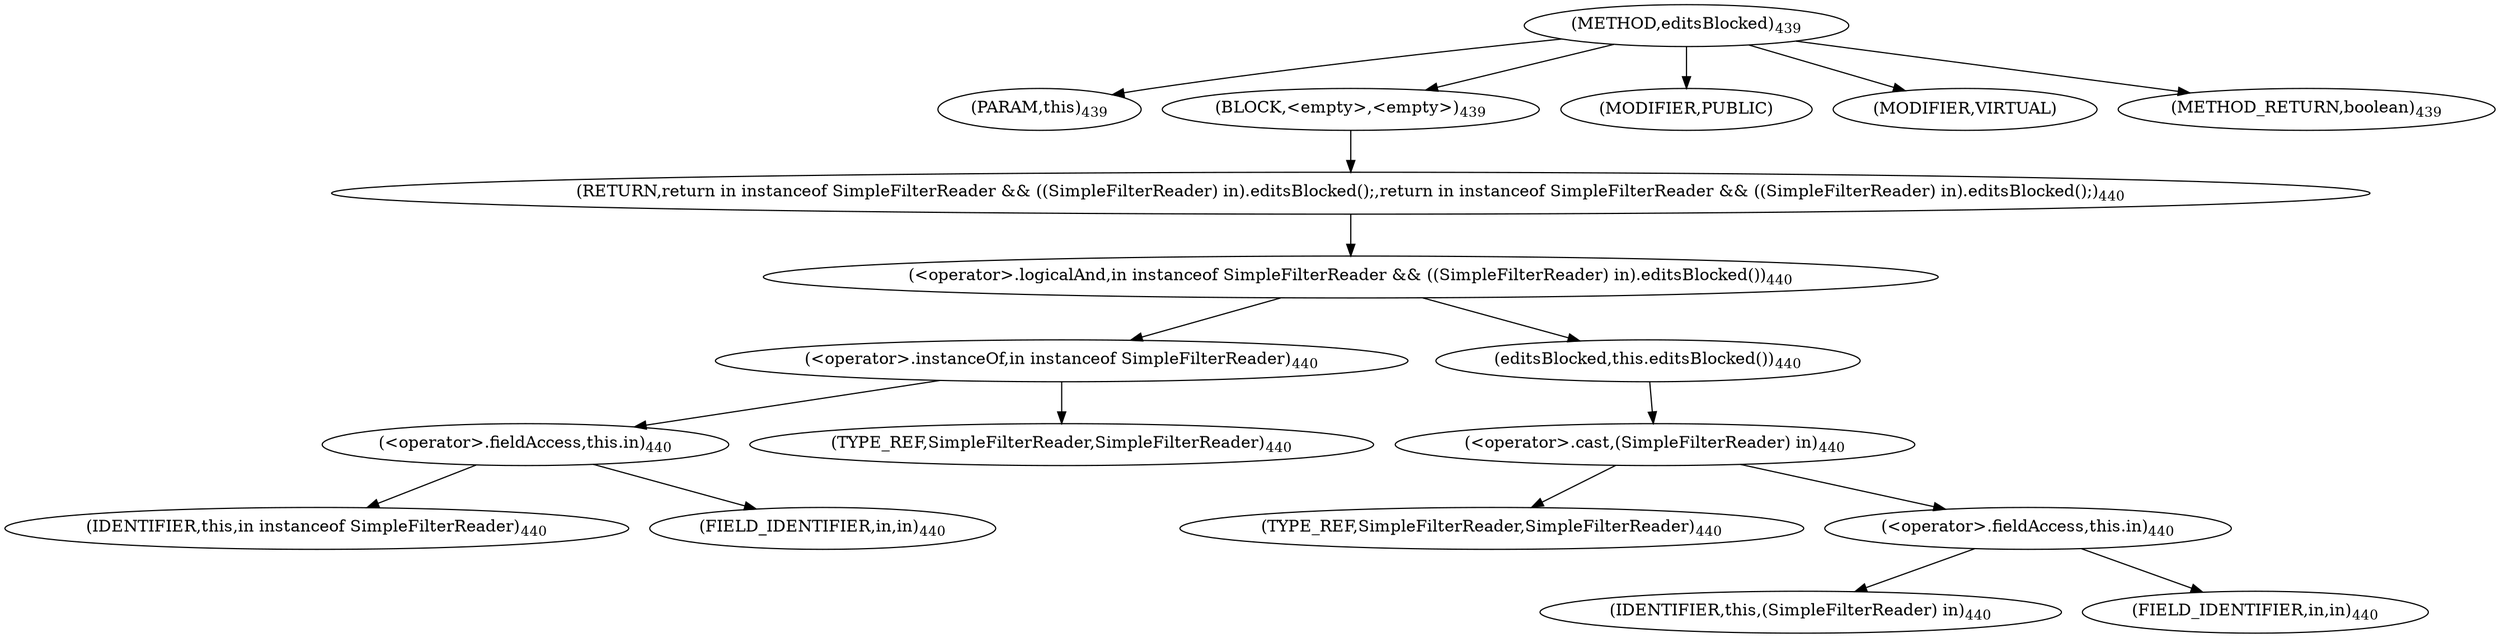digraph "editsBlocked" {  
"848" [label = <(METHOD,editsBlocked)<SUB>439</SUB>> ]
"849" [label = <(PARAM,this)<SUB>439</SUB>> ]
"850" [label = <(BLOCK,&lt;empty&gt;,&lt;empty&gt;)<SUB>439</SUB>> ]
"851" [label = <(RETURN,return in instanceof SimpleFilterReader &amp;&amp; ((SimpleFilterReader) in).editsBlocked();,return in instanceof SimpleFilterReader &amp;&amp; ((SimpleFilterReader) in).editsBlocked();)<SUB>440</SUB>> ]
"852" [label = <(&lt;operator&gt;.logicalAnd,in instanceof SimpleFilterReader &amp;&amp; ((SimpleFilterReader) in).editsBlocked())<SUB>440</SUB>> ]
"853" [label = <(&lt;operator&gt;.instanceOf,in instanceof SimpleFilterReader)<SUB>440</SUB>> ]
"854" [label = <(&lt;operator&gt;.fieldAccess,this.in)<SUB>440</SUB>> ]
"855" [label = <(IDENTIFIER,this,in instanceof SimpleFilterReader)<SUB>440</SUB>> ]
"856" [label = <(FIELD_IDENTIFIER,in,in)<SUB>440</SUB>> ]
"857" [label = <(TYPE_REF,SimpleFilterReader,SimpleFilterReader)<SUB>440</SUB>> ]
"858" [label = <(editsBlocked,this.editsBlocked())<SUB>440</SUB>> ]
"859" [label = <(&lt;operator&gt;.cast,(SimpleFilterReader) in)<SUB>440</SUB>> ]
"860" [label = <(TYPE_REF,SimpleFilterReader,SimpleFilterReader)<SUB>440</SUB>> ]
"861" [label = <(&lt;operator&gt;.fieldAccess,this.in)<SUB>440</SUB>> ]
"862" [label = <(IDENTIFIER,this,(SimpleFilterReader) in)<SUB>440</SUB>> ]
"863" [label = <(FIELD_IDENTIFIER,in,in)<SUB>440</SUB>> ]
"864" [label = <(MODIFIER,PUBLIC)> ]
"865" [label = <(MODIFIER,VIRTUAL)> ]
"866" [label = <(METHOD_RETURN,boolean)<SUB>439</SUB>> ]
  "848" -> "849" 
  "848" -> "850" 
  "848" -> "864" 
  "848" -> "865" 
  "848" -> "866" 
  "850" -> "851" 
  "851" -> "852" 
  "852" -> "853" 
  "852" -> "858" 
  "853" -> "854" 
  "853" -> "857" 
  "854" -> "855" 
  "854" -> "856" 
  "858" -> "859" 
  "859" -> "860" 
  "859" -> "861" 
  "861" -> "862" 
  "861" -> "863" 
}
